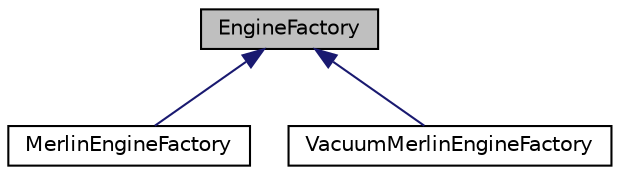 digraph "EngineFactory"
{
 // LATEX_PDF_SIZE
  edge [fontname="Helvetica",fontsize="10",labelfontname="Helvetica",labelfontsize="10"];
  node [fontname="Helvetica",fontsize="10",shape=record];
  Node1 [label="EngineFactory",height=0.2,width=0.4,color="black", fillcolor="grey75", style="filled", fontcolor="black",tooltip=" "];
  Node1 -> Node2 [dir="back",color="midnightblue",fontsize="10",style="solid",fontname="Helvetica"];
  Node2 [label="MerlinEngineFactory",height=0.2,width=0.4,color="black", fillcolor="white", style="filled",URL="$classMerlinEngineFactory.html",tooltip=" "];
  Node1 -> Node3 [dir="back",color="midnightblue",fontsize="10",style="solid",fontname="Helvetica"];
  Node3 [label="VacuumMerlinEngineFactory",height=0.2,width=0.4,color="black", fillcolor="white", style="filled",URL="$classVacuumMerlinEngineFactory.html",tooltip=" "];
}
